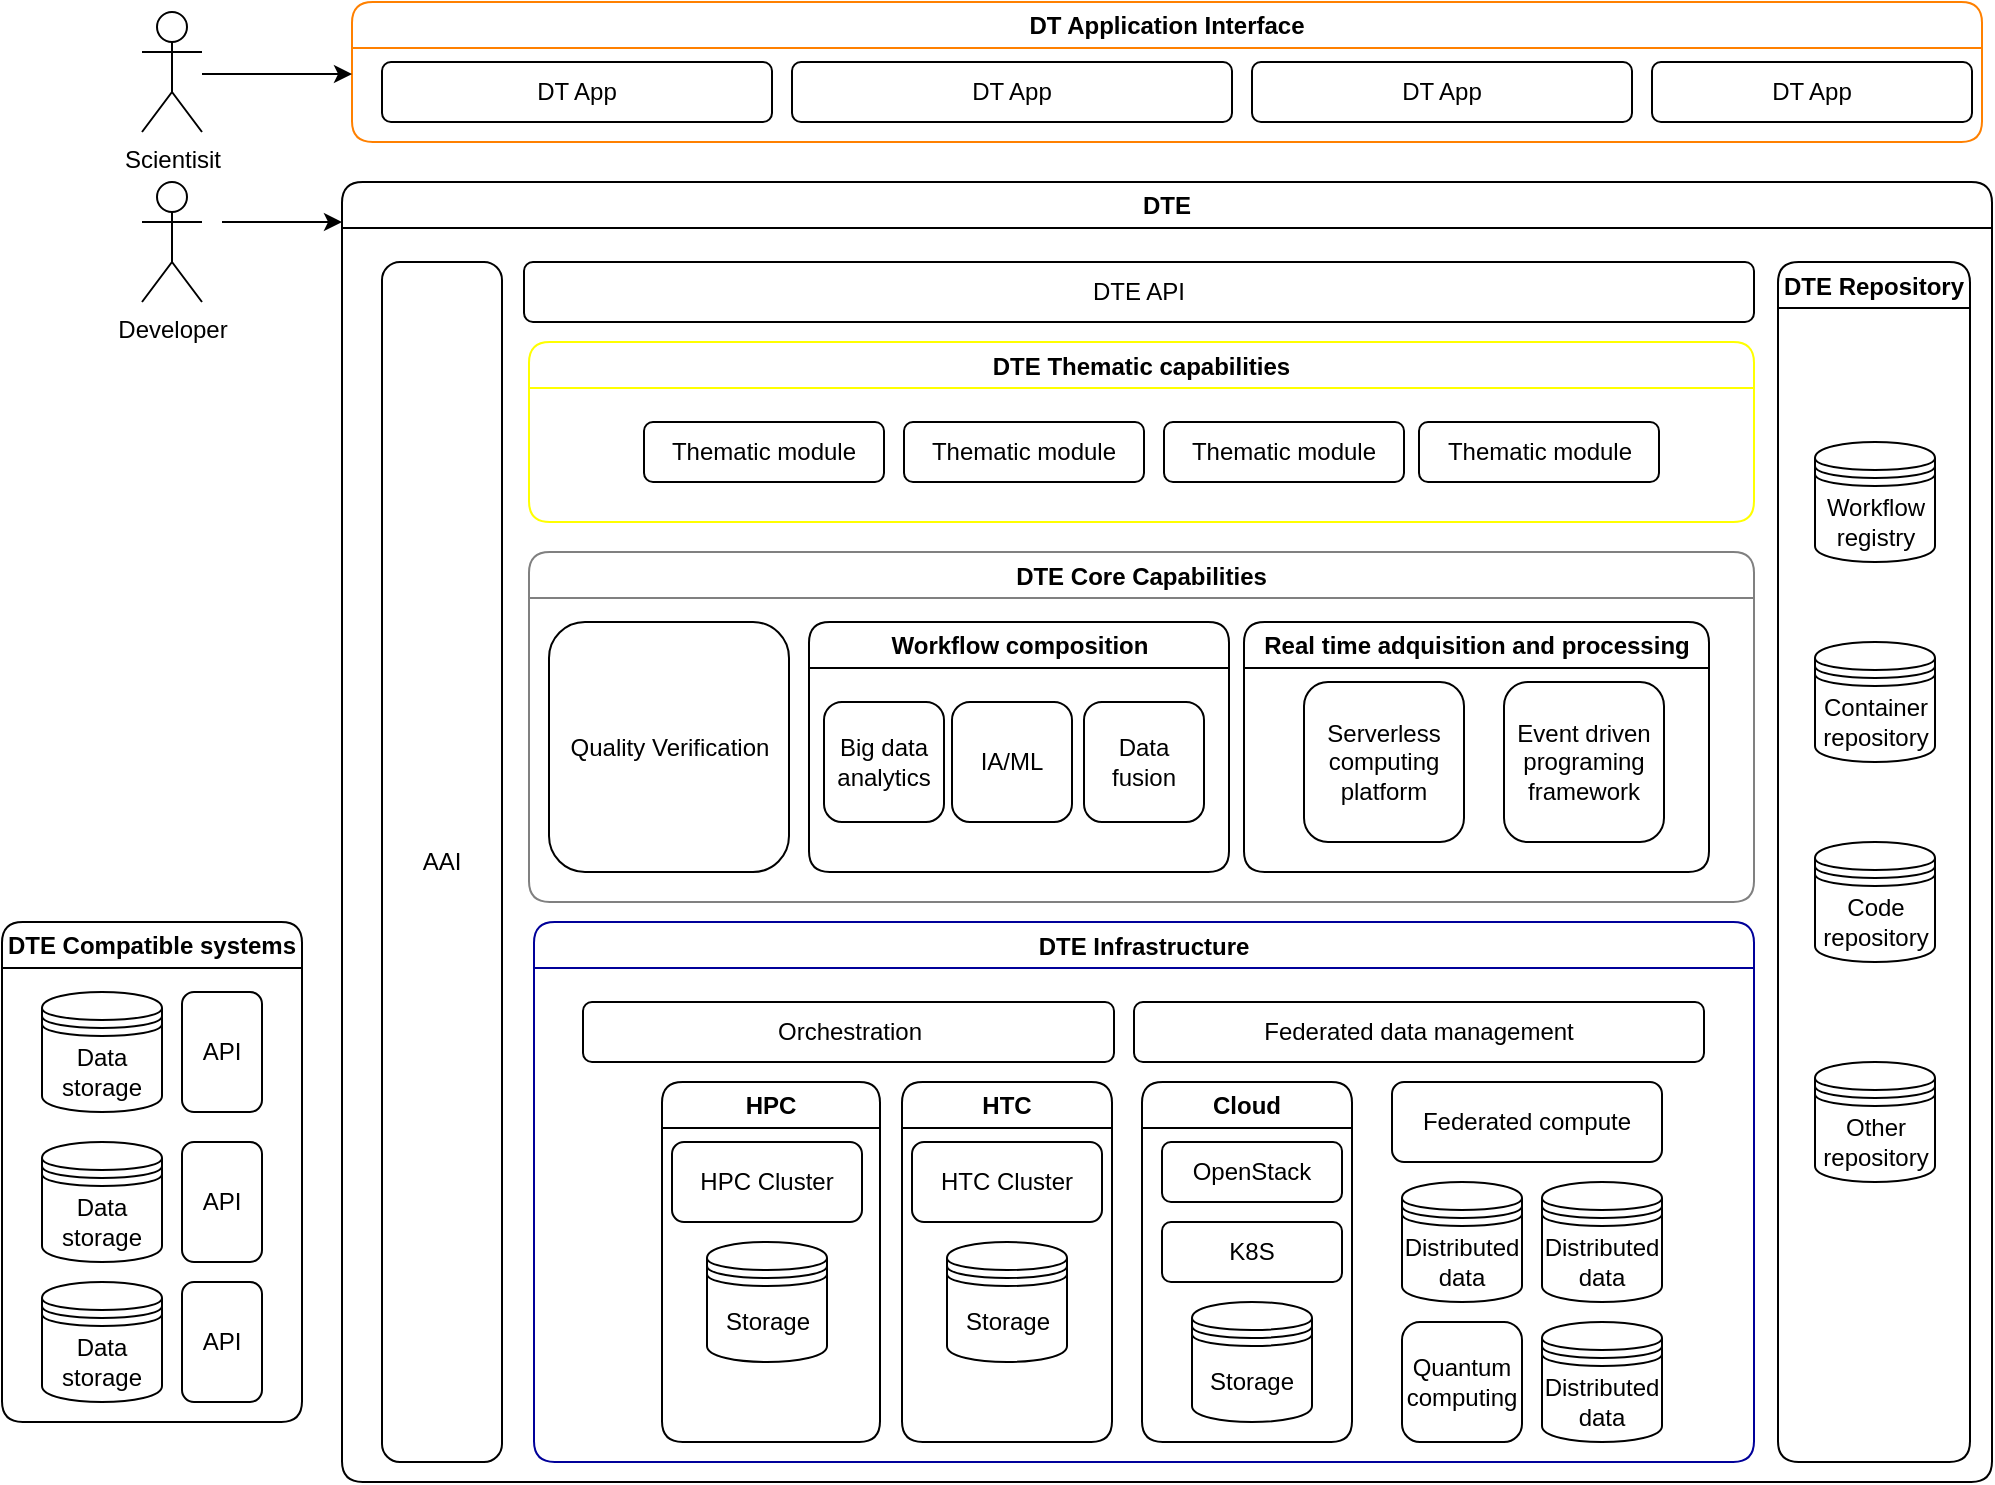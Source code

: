 <mxfile>
    <diagram name="Página-1" id="LbTCoHas64MiIJbPPArk">
        <mxGraphModel dx="450" dy="383" grid="1" gridSize="10" guides="1" tooltips="1" connect="1" arrows="1" fold="1" page="1" pageScale="1" pageWidth="827" pageHeight="1169" background="none" math="0" shadow="0">
            <root>
                <mxCell id="0"/>
                <mxCell id="1" parent="0"/>
                <mxCell id="pVFWaNYkqrsmfqf0tAeH-1" value="DT Application Interface" style="swimlane;whiteSpace=wrap;html=1;strokeColor=#FF8000;rounded=1;" parent="1" vertex="1">
                    <mxGeometry x="185" y="110" width="815" height="70" as="geometry"/>
                </mxCell>
                <mxCell id="VXmdEdHr-MFw6Ti4g2za-5" value="DT App" style="rounded=1;whiteSpace=wrap;html=1;" parent="pVFWaNYkqrsmfqf0tAeH-1" vertex="1">
                    <mxGeometry x="15" y="30" width="195" height="30" as="geometry"/>
                </mxCell>
                <mxCell id="VXmdEdHr-MFw6Ti4g2za-6" value="DT App" style="rounded=1;whiteSpace=wrap;html=1;" parent="pVFWaNYkqrsmfqf0tAeH-1" vertex="1">
                    <mxGeometry x="220" y="30" width="220" height="30" as="geometry"/>
                </mxCell>
                <mxCell id="VXmdEdHr-MFw6Ti4g2za-7" value="DT App" style="rounded=1;whiteSpace=wrap;html=1;" parent="pVFWaNYkqrsmfqf0tAeH-1" vertex="1">
                    <mxGeometry x="450" y="30" width="190" height="30" as="geometry"/>
                </mxCell>
                <mxCell id="VXmdEdHr-MFw6Ti4g2za-11" value="DT App" style="rounded=1;whiteSpace=wrap;html=1;" parent="pVFWaNYkqrsmfqf0tAeH-1" vertex="1">
                    <mxGeometry x="650" y="30" width="160" height="30" as="geometry"/>
                </mxCell>
                <mxCell id="pVFWaNYkqrsmfqf0tAeH-7" value="Scientisit" style="shape=umlActor;verticalLabelPosition=bottom;verticalAlign=top;html=1;outlineConnect=0;rounded=1;" parent="1" vertex="1">
                    <mxGeometry x="80" y="115" width="30" height="60" as="geometry"/>
                </mxCell>
                <mxCell id="pVFWaNYkqrsmfqf0tAeH-8" value="" style="endArrow=classic;html=1;rounded=1;entryX=0;entryY=0.5;entryDx=0;entryDy=0;" parent="1" edge="1">
                    <mxGeometry width="50" height="50" relative="1" as="geometry">
                        <mxPoint x="110" y="146" as="sourcePoint"/>
                        <mxPoint x="185" y="146" as="targetPoint"/>
                    </mxGeometry>
                </mxCell>
                <mxCell id="pVFWaNYkqrsmfqf0tAeH-9" value="DTE" style="swimlane;whiteSpace=wrap;html=1;rounded=1;" parent="1" vertex="1">
                    <mxGeometry x="180" y="200" width="825" height="650" as="geometry"/>
                </mxCell>
                <mxCell id="pVFWaNYkqrsmfqf0tAeH-10" value="DTE API" style="rounded=1;whiteSpace=wrap;html=1;" parent="pVFWaNYkqrsmfqf0tAeH-9" vertex="1">
                    <mxGeometry x="91" y="40" width="615" height="30" as="geometry"/>
                </mxCell>
                <mxCell id="pVFWaNYkqrsmfqf0tAeH-40" value="DTE Thematic capabilities" style="swimlane;strokeColor=#FFFF00;rounded=1;" parent="pVFWaNYkqrsmfqf0tAeH-9" vertex="1">
                    <mxGeometry x="93.5" y="80" width="612.5" height="90" as="geometry"/>
                </mxCell>
                <mxCell id="pVFWaNYkqrsmfqf0tAeH-25" value="Thematic module" style="rounded=1;whiteSpace=wrap;html=1;" parent="pVFWaNYkqrsmfqf0tAeH-40" vertex="1">
                    <mxGeometry x="57.5" y="40" width="120" height="30" as="geometry"/>
                </mxCell>
                <mxCell id="pVFWaNYkqrsmfqf0tAeH-26" value="Thematic module" style="rounded=1;whiteSpace=wrap;html=1;" parent="pVFWaNYkqrsmfqf0tAeH-40" vertex="1">
                    <mxGeometry x="187.5" y="40" width="120" height="30" as="geometry"/>
                </mxCell>
                <mxCell id="pVFWaNYkqrsmfqf0tAeH-39" value="Thematic module" style="rounded=1;whiteSpace=wrap;html=1;" parent="pVFWaNYkqrsmfqf0tAeH-40" vertex="1">
                    <mxGeometry x="317.5" y="40" width="120" height="30" as="geometry"/>
                </mxCell>
                <mxCell id="pVFWaNYkqrsmfqf0tAeH-61" value="Thematic module" style="rounded=1;whiteSpace=wrap;html=1;" parent="pVFWaNYkqrsmfqf0tAeH-40" vertex="1">
                    <mxGeometry x="445" y="40" width="120" height="30" as="geometry"/>
                </mxCell>
                <mxCell id="pVFWaNYkqrsmfqf0tAeH-41" value="DTE Core Capabilities" style="swimlane;strokeColor=#808080;rounded=1;" parent="pVFWaNYkqrsmfqf0tAeH-9" vertex="1">
                    <mxGeometry x="93.5" y="185" width="612.5" height="175" as="geometry"/>
                </mxCell>
                <mxCell id="pVFWaNYkqrsmfqf0tAeH-42" value="Quality Verification" style="rounded=1;whiteSpace=wrap;html=1;" parent="pVFWaNYkqrsmfqf0tAeH-41" vertex="1">
                    <mxGeometry x="10" y="35" width="120" height="125" as="geometry"/>
                </mxCell>
                <mxCell id="pVFWaNYkqrsmfqf0tAeH-43" value="Workflow composition" style="swimlane;whiteSpace=wrap;html=1;rounded=1;" parent="pVFWaNYkqrsmfqf0tAeH-41" vertex="1">
                    <mxGeometry x="140" y="35" width="210" height="125" as="geometry"/>
                </mxCell>
                <mxCell id="pVFWaNYkqrsmfqf0tAeH-44" value="Big data analytics" style="whiteSpace=wrap;html=1;aspect=fixed;rounded=1;" parent="pVFWaNYkqrsmfqf0tAeH-43" vertex="1">
                    <mxGeometry x="7.5" y="40" width="60" height="60" as="geometry"/>
                </mxCell>
                <mxCell id="pVFWaNYkqrsmfqf0tAeH-45" value="IA/ML" style="whiteSpace=wrap;html=1;aspect=fixed;rounded=1;" parent="pVFWaNYkqrsmfqf0tAeH-43" vertex="1">
                    <mxGeometry x="71.5" y="40" width="60" height="60" as="geometry"/>
                </mxCell>
                <mxCell id="pVFWaNYkqrsmfqf0tAeH-46" value="Data fusion" style="whiteSpace=wrap;html=1;aspect=fixed;rounded=1;" parent="pVFWaNYkqrsmfqf0tAeH-43" vertex="1">
                    <mxGeometry x="137.5" y="40" width="60" height="60" as="geometry"/>
                </mxCell>
                <mxCell id="pVFWaNYkqrsmfqf0tAeH-57" value="Real time adquisition and processing" style="swimlane;whiteSpace=wrap;html=1;rounded=1;" parent="pVFWaNYkqrsmfqf0tAeH-41" vertex="1">
                    <mxGeometry x="357.5" y="35" width="232.5" height="125" as="geometry"/>
                </mxCell>
                <mxCell id="pVFWaNYkqrsmfqf0tAeH-55" value="Serverless computing platform" style="whiteSpace=wrap;html=1;aspect=fixed;rounded=1;" parent="pVFWaNYkqrsmfqf0tAeH-57" vertex="1">
                    <mxGeometry x="30" y="30" width="80" height="80" as="geometry"/>
                </mxCell>
                <mxCell id="pVFWaNYkqrsmfqf0tAeH-56" value="Event driven programing framework" style="whiteSpace=wrap;html=1;aspect=fixed;rounded=1;" parent="pVFWaNYkqrsmfqf0tAeH-57" vertex="1">
                    <mxGeometry x="130" y="30" width="80" height="80" as="geometry"/>
                </mxCell>
                <mxCell id="pVFWaNYkqrsmfqf0tAeH-62" value="DTE Infrastructure" style="swimlane;strokeColor=#000099;rounded=1;" parent="pVFWaNYkqrsmfqf0tAeH-9" vertex="1">
                    <mxGeometry x="96" y="370" width="610" height="270" as="geometry"/>
                </mxCell>
                <mxCell id="pVFWaNYkqrsmfqf0tAeH-63" value="HPC" style="swimlane;whiteSpace=wrap;html=1;rounded=1;" parent="pVFWaNYkqrsmfqf0tAeH-62" vertex="1">
                    <mxGeometry x="64" y="80" width="109" height="180" as="geometry"/>
                </mxCell>
                <mxCell id="pVFWaNYkqrsmfqf0tAeH-67" value="Storage" style="shape=datastore;whiteSpace=wrap;html=1;rounded=1;" parent="pVFWaNYkqrsmfqf0tAeH-63" vertex="1">
                    <mxGeometry x="22.5" y="80" width="60" height="60" as="geometry"/>
                </mxCell>
                <mxCell id="pVFWaNYkqrsmfqf0tAeH-70" value="HPC Cluster" style="rounded=1;whiteSpace=wrap;html=1;" parent="pVFWaNYkqrsmfqf0tAeH-63" vertex="1">
                    <mxGeometry x="5" y="30" width="95" height="40" as="geometry"/>
                </mxCell>
                <mxCell id="pVFWaNYkqrsmfqf0tAeH-65" value="Orchestration" style="rounded=1;whiteSpace=wrap;html=1;" parent="pVFWaNYkqrsmfqf0tAeH-62" vertex="1">
                    <mxGeometry x="24.5" y="40" width="265.5" height="30" as="geometry"/>
                </mxCell>
                <mxCell id="pVFWaNYkqrsmfqf0tAeH-66" value="Quantum&lt;br&gt;computing" style="rounded=1;whiteSpace=wrap;html=1;" parent="pVFWaNYkqrsmfqf0tAeH-62" vertex="1">
                    <mxGeometry x="434" y="200" width="60" height="60" as="geometry"/>
                </mxCell>
                <mxCell id="pVFWaNYkqrsmfqf0tAeH-73" value="Distributed data" style="shape=datastore;whiteSpace=wrap;html=1;rounded=1;" parent="pVFWaNYkqrsmfqf0tAeH-62" vertex="1">
                    <mxGeometry x="434" y="130" width="60" height="60" as="geometry"/>
                </mxCell>
                <mxCell id="pVFWaNYkqrsmfqf0tAeH-74" value="Distributed data" style="shape=datastore;whiteSpace=wrap;html=1;rounded=1;" parent="pVFWaNYkqrsmfqf0tAeH-62" vertex="1">
                    <mxGeometry x="504" y="130" width="60" height="60" as="geometry"/>
                </mxCell>
                <mxCell id="pVFWaNYkqrsmfqf0tAeH-76" value="Distributed data" style="shape=datastore;whiteSpace=wrap;html=1;rounded=1;" parent="pVFWaNYkqrsmfqf0tAeH-62" vertex="1">
                    <mxGeometry x="504" y="200" width="60" height="60" as="geometry"/>
                </mxCell>
                <mxCell id="VXmdEdHr-MFw6Ti4g2za-1" value="HTC" style="swimlane;whiteSpace=wrap;html=1;startSize=23;rounded=1;" parent="pVFWaNYkqrsmfqf0tAeH-62" vertex="1">
                    <mxGeometry x="184" y="80" width="105" height="180" as="geometry"/>
                </mxCell>
                <mxCell id="VXmdEdHr-MFw6Ti4g2za-2" value="Storage" style="shape=datastore;whiteSpace=wrap;html=1;rounded=1;" parent="VXmdEdHr-MFw6Ti4g2za-1" vertex="1">
                    <mxGeometry x="22.5" y="80" width="60" height="60" as="geometry"/>
                </mxCell>
                <mxCell id="VXmdEdHr-MFw6Ti4g2za-3" value="HTC Cluster" style="rounded=1;whiteSpace=wrap;html=1;" parent="VXmdEdHr-MFw6Ti4g2za-1" vertex="1">
                    <mxGeometry x="5" y="30" width="95" height="40" as="geometry"/>
                </mxCell>
                <mxCell id="pVFWaNYkqrsmfqf0tAeH-64" value="Cloud" style="swimlane;whiteSpace=wrap;html=1;rounded=1;" parent="pVFWaNYkqrsmfqf0tAeH-62" vertex="1">
                    <mxGeometry x="304" y="80" width="105" height="180" as="geometry"/>
                </mxCell>
                <mxCell id="pVFWaNYkqrsmfqf0tAeH-68" value="Storage" style="shape=datastore;whiteSpace=wrap;html=1;rounded=1;" parent="pVFWaNYkqrsmfqf0tAeH-64" vertex="1">
                    <mxGeometry x="25" y="110" width="60" height="60" as="geometry"/>
                </mxCell>
                <mxCell id="pVFWaNYkqrsmfqf0tAeH-71" value="OpenStack" style="rounded=1;whiteSpace=wrap;html=1;" parent="pVFWaNYkqrsmfqf0tAeH-64" vertex="1">
                    <mxGeometry x="10" y="30" width="90" height="30" as="geometry"/>
                </mxCell>
                <mxCell id="pVFWaNYkqrsmfqf0tAeH-72" value="K8S" style="rounded=1;whiteSpace=wrap;html=1;" parent="pVFWaNYkqrsmfqf0tAeH-64" vertex="1">
                    <mxGeometry x="10" y="70" width="90" height="30" as="geometry"/>
                </mxCell>
                <mxCell id="VXmdEdHr-MFw6Ti4g2za-4" value="Federated data management" style="rounded=1;whiteSpace=wrap;html=1;" parent="pVFWaNYkqrsmfqf0tAeH-62" vertex="1">
                    <mxGeometry x="300" y="40" width="285" height="30" as="geometry"/>
                </mxCell>
                <mxCell id="VXmdEdHr-MFw6Ti4g2za-14" value="Federated compute" style="rounded=1;whiteSpace=wrap;html=1;" parent="pVFWaNYkqrsmfqf0tAeH-62" vertex="1">
                    <mxGeometry x="429" y="80" width="135" height="40" as="geometry"/>
                </mxCell>
                <mxCell id="pVFWaNYkqrsmfqf0tAeH-18" value="DTE Repository" style="swimlane;rounded=1;" parent="pVFWaNYkqrsmfqf0tAeH-9" vertex="1">
                    <mxGeometry x="718" y="40" width="96" height="600" as="geometry"/>
                </mxCell>
                <mxCell id="pVFWaNYkqrsmfqf0tAeH-19" value="Workflow registry" style="shape=datastore;whiteSpace=wrap;html=1;rounded=1;" parent="pVFWaNYkqrsmfqf0tAeH-18" vertex="1">
                    <mxGeometry x="18.5" y="90" width="60" height="60" as="geometry"/>
                </mxCell>
                <mxCell id="pVFWaNYkqrsmfqf0tAeH-20" value="Container repository" style="shape=datastore;whiteSpace=wrap;html=1;rounded=1;" parent="pVFWaNYkqrsmfqf0tAeH-18" vertex="1">
                    <mxGeometry x="18.5" y="190" width="60" height="60" as="geometry"/>
                </mxCell>
                <mxCell id="pVFWaNYkqrsmfqf0tAeH-21" value="Code repository" style="shape=datastore;whiteSpace=wrap;html=1;rounded=1;" parent="pVFWaNYkqrsmfqf0tAeH-18" vertex="1">
                    <mxGeometry x="18.5" y="290" width="60" height="60" as="geometry"/>
                </mxCell>
                <mxCell id="pVFWaNYkqrsmfqf0tAeH-22" value="Other repository" style="shape=datastore;whiteSpace=wrap;html=1;rounded=1;" parent="pVFWaNYkqrsmfqf0tAeH-18" vertex="1">
                    <mxGeometry x="18.5" y="400" width="60" height="60" as="geometry"/>
                </mxCell>
                <mxCell id="VXmdEdHr-MFw6Ti4g2za-12" value="AAI" style="rounded=1;whiteSpace=wrap;html=1;" parent="pVFWaNYkqrsmfqf0tAeH-9" vertex="1">
                    <mxGeometry x="20" y="40" width="60" height="600" as="geometry"/>
                </mxCell>
                <mxCell id="pVFWaNYkqrsmfqf0tAeH-11" value="DTE Compatible systems" style="swimlane;whiteSpace=wrap;html=1;rounded=1;" parent="1" vertex="1">
                    <mxGeometry x="10" y="570" width="150" height="250" as="geometry"/>
                </mxCell>
                <mxCell id="pVFWaNYkqrsmfqf0tAeH-12" value="API" style="rounded=1;whiteSpace=wrap;html=1;" parent="pVFWaNYkqrsmfqf0tAeH-11" vertex="1">
                    <mxGeometry x="90" y="35" width="40" height="60" as="geometry"/>
                </mxCell>
                <mxCell id="pVFWaNYkqrsmfqf0tAeH-13" value="API" style="rounded=1;whiteSpace=wrap;html=1;" parent="pVFWaNYkqrsmfqf0tAeH-11" vertex="1">
                    <mxGeometry x="90" y="110" width="40" height="60" as="geometry"/>
                </mxCell>
                <mxCell id="pVFWaNYkqrsmfqf0tAeH-14" value="API" style="rounded=1;whiteSpace=wrap;html=1;" parent="pVFWaNYkqrsmfqf0tAeH-11" vertex="1">
                    <mxGeometry x="90" y="180" width="40" height="60" as="geometry"/>
                </mxCell>
                <mxCell id="pVFWaNYkqrsmfqf0tAeH-15" value="Data storage" style="shape=datastore;whiteSpace=wrap;html=1;rounded=1;" parent="pVFWaNYkqrsmfqf0tAeH-11" vertex="1">
                    <mxGeometry x="20" y="35" width="60" height="60" as="geometry"/>
                </mxCell>
                <mxCell id="pVFWaNYkqrsmfqf0tAeH-16" value="Data storage" style="shape=datastore;whiteSpace=wrap;html=1;rounded=1;" parent="pVFWaNYkqrsmfqf0tAeH-11" vertex="1">
                    <mxGeometry x="20" y="110" width="60" height="60" as="geometry"/>
                </mxCell>
                <mxCell id="pVFWaNYkqrsmfqf0tAeH-17" value="Data storage" style="shape=datastore;whiteSpace=wrap;html=1;rounded=1;" parent="pVFWaNYkqrsmfqf0tAeH-11" vertex="1">
                    <mxGeometry x="20" y="180" width="60" height="60" as="geometry"/>
                </mxCell>
                <mxCell id="pVFWaNYkqrsmfqf0tAeH-77" value="Developer" style="shape=umlActor;verticalLabelPosition=bottom;verticalAlign=top;html=1;outlineConnect=0;rounded=1;" parent="1" vertex="1">
                    <mxGeometry x="80" y="200" width="30" height="60" as="geometry"/>
                </mxCell>
                <mxCell id="pVFWaNYkqrsmfqf0tAeH-78" value="" style="endArrow=classic;html=1;rounded=1;" parent="1" edge="1">
                    <mxGeometry width="50" height="50" relative="1" as="geometry">
                        <mxPoint x="120" y="220" as="sourcePoint"/>
                        <mxPoint x="180" y="220" as="targetPoint"/>
                    </mxGeometry>
                </mxCell>
            </root>
        </mxGraphModel>
    </diagram>
</mxfile>